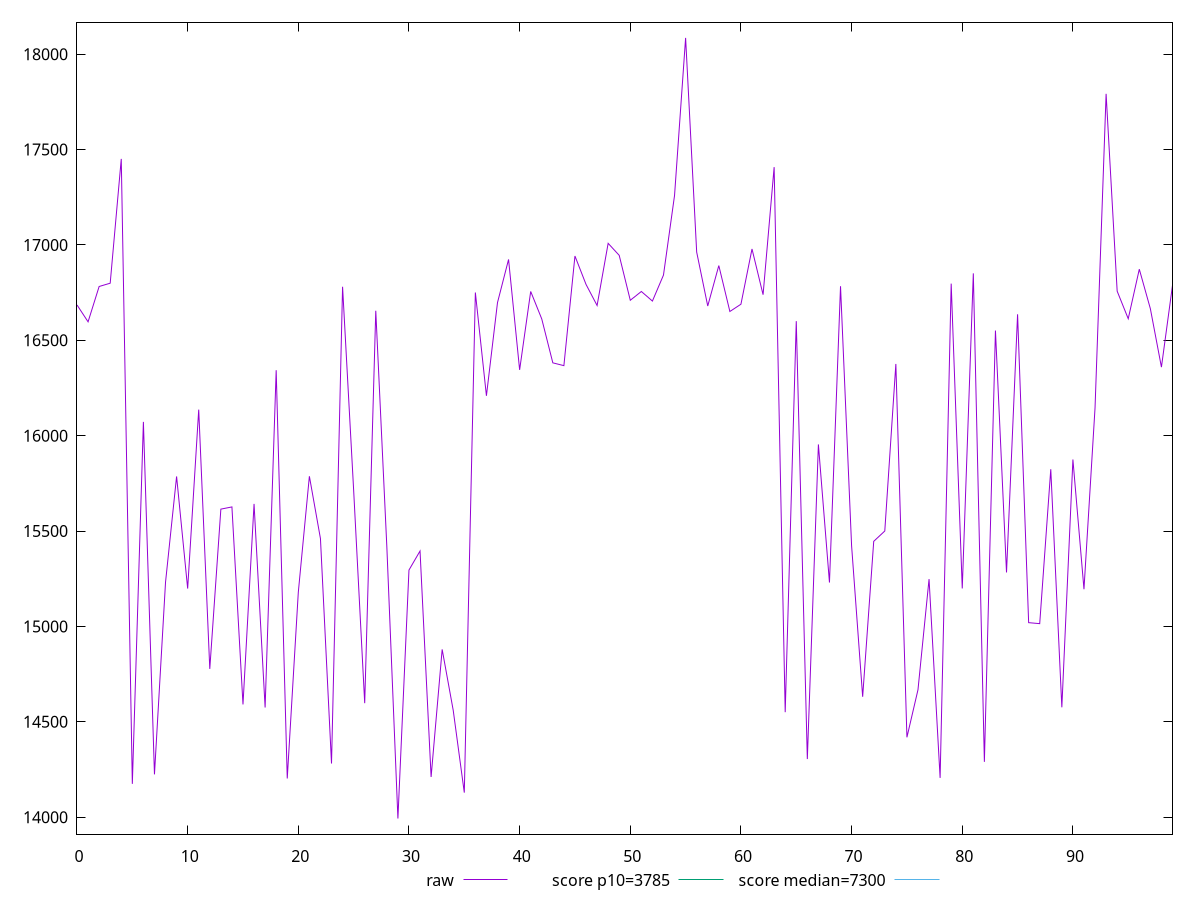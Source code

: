 reset

$raw <<EOF
0 16685.303
1 16596.800000000003
2 16781.986999999997
3 16799.309999999998
4 17450.907999999996
5 14174.67
6 16072.246500000001
7 14224.314999999999
8 15231.327999999998
9 15786.2115
10 15198.606
11 16136.515000000003
12 14777.318500000001
13 15614.901
14 15626.399000000001
15 14590.999999999998
16 15642.149999999998
17 14574.845999999998
18 16343.228500000005
19 14202.832499999997
20 15179.235500000003
21 15787.194500000001
22 15460.566499999997
23 14281.364999999998
24 16780.569500000005
25 15714.6545
26 14597.544500000002
27 16654.748999999996
28 15417.698499999997
29 13992.945999999996
30 15295.4785
31 15395.355499999998
32 14210.764999999998
33 14879.497999999998
34 14559.711000000001
35 14128.704499999998
36 16750.387
37 16209.074000000002
38 16697.549999999996
39 16923.833
40 16344.786000000006
41 16755.992000000002
42 16611.887499999997
43 16381.766
44 16367.055499999997
45 16941.737999999998
46 16793.017000000003
47 16682.383499999996
48 17008.2665
49 16945.173499999997
50 16709.807
51 16755.8675
52 16705.619000000006
53 16841.875
54 17259.5255
55 18085.178999999996
56 16962.298
57 16679.745499999997
58 16891.703
59 16651.021
60 16689.116
61 16978.7035
62 16739.0075
63 17407.813000000002
64 14550.450500000003
65 16600.304000000004
66 14304.564500000002
67 15953.9565
68 15230.0795
69 16783.6045
70 15422.904999999999
71 14631.155999999999
72 15446.105
73 15500.2925
74 16375.821
75 14418.655500000003
76 14668.034999999996
77 15248.0275
78 14205.882999999998
79 16797.007
80 15198.971999999998
81 16850.756999999998
82 14289.920000000002
83 16551.047999999995
84 15282.914500000003
85 16636.3965
86 15019.717499999999
87 15014.533499999998
88 15823.973999999998
89 14576.010000000002
90 15874.985
91 15195.053000000002
92 16145.4125
93 17791.9905
94 16757.481999999996
95 16612.996499999997
96 16872.6295
97 16665.513
98 16359.365
99 16788.086999999996
EOF

set key outside below
set xrange [0:99]
set yrange [13911.101339999996:18167.023659999995]
set trange [13911.101339999996:18167.023659999995]
set terminal svg size 640, 500 enhanced background rgb 'white'
set output "reprap/interactive/samples/pages+cached+noexternal+nomedia+nocss+nojs/raw/values.svg"

plot $raw title "raw" with line, \
     3785 title "score p10=3785", \
     7300 title "score median=7300"

reset
